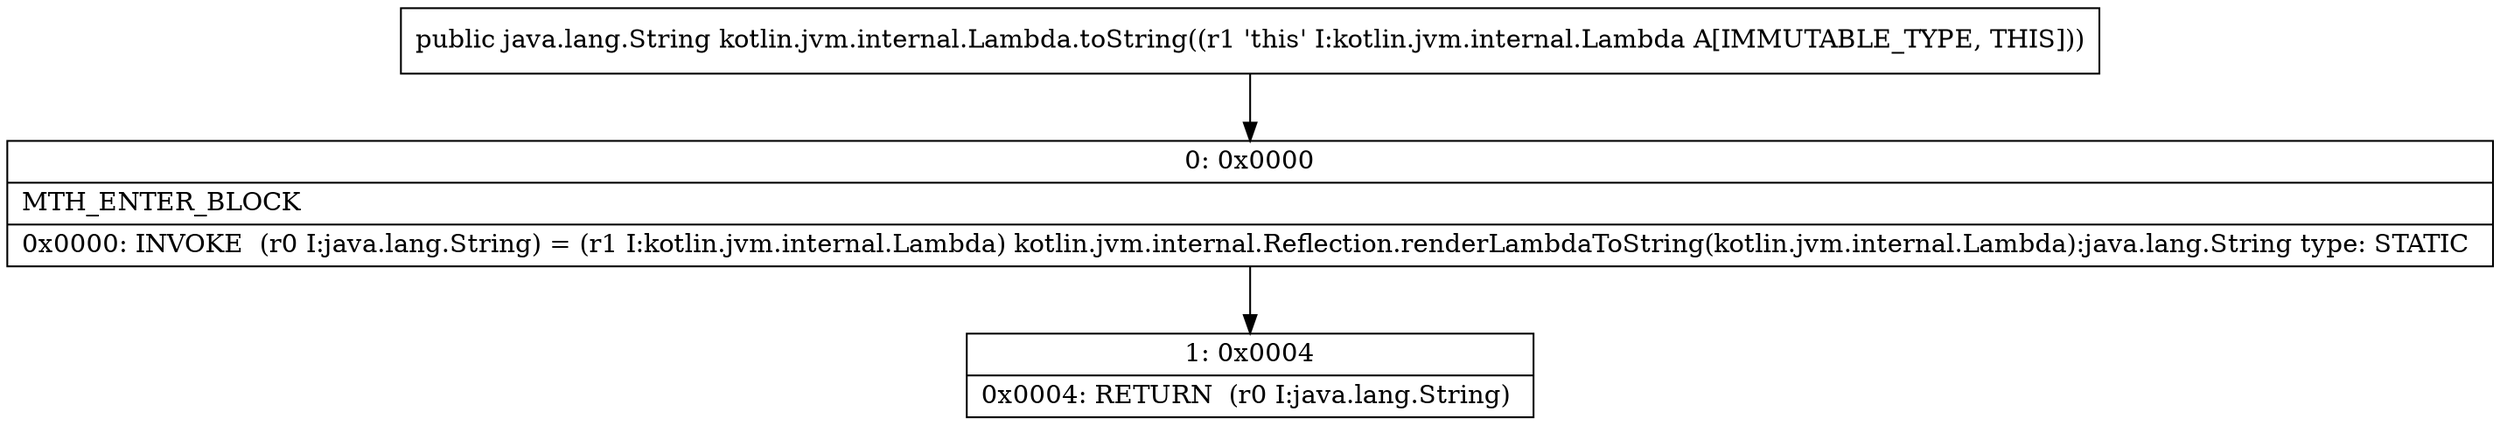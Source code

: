 digraph "CFG forkotlin.jvm.internal.Lambda.toString()Ljava\/lang\/String;" {
Node_0 [shape=record,label="{0\:\ 0x0000|MTH_ENTER_BLOCK\l|0x0000: INVOKE  (r0 I:java.lang.String) = (r1 I:kotlin.jvm.internal.Lambda) kotlin.jvm.internal.Reflection.renderLambdaToString(kotlin.jvm.internal.Lambda):java.lang.String type: STATIC \l}"];
Node_1 [shape=record,label="{1\:\ 0x0004|0x0004: RETURN  (r0 I:java.lang.String) \l}"];
MethodNode[shape=record,label="{public java.lang.String kotlin.jvm.internal.Lambda.toString((r1 'this' I:kotlin.jvm.internal.Lambda A[IMMUTABLE_TYPE, THIS])) }"];
MethodNode -> Node_0;
Node_0 -> Node_1;
}

